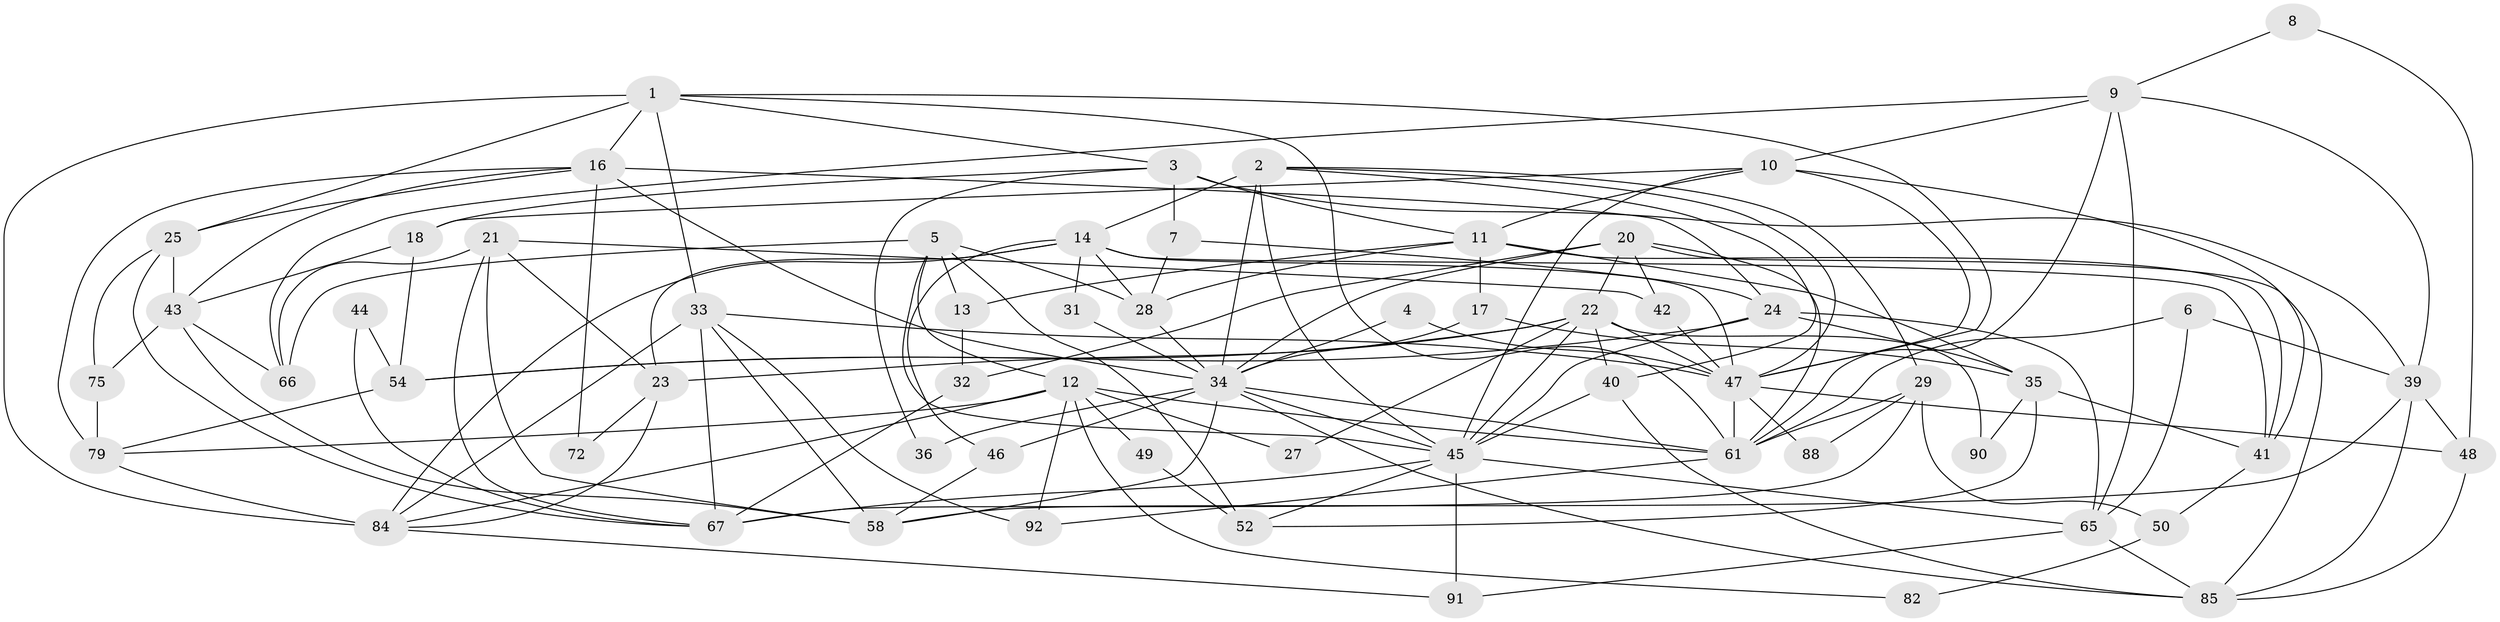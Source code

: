 // original degree distribution, {6: 0.11578947368421053, 4: 0.2, 5: 0.21052631578947367, 2: 0.15789473684210525, 3: 0.2736842105263158, 7: 0.021052631578947368, 8: 0.021052631578947368}
// Generated by graph-tools (version 1.1) at 2025/41/03/06/25 10:41:53]
// undirected, 61 vertices, 151 edges
graph export_dot {
graph [start="1"]
  node [color=gray90,style=filled];
  1 [super="+64"];
  2 [super="+37"];
  3 [super="+68"];
  4;
  5 [super="+53"];
  6;
  7;
  8;
  9 [super="+69"];
  10 [super="+30"];
  11 [super="+76"];
  12 [super="+15"];
  13;
  14 [super="+26"];
  16 [super="+19"];
  17;
  18 [super="+60"];
  20 [super="+70"];
  21 [super="+83"];
  22 [super="+55"];
  23 [super="+94"];
  24 [super="+77"];
  25 [super="+73"];
  27;
  28 [super="+62"];
  29 [super="+59"];
  31;
  32;
  33 [super="+38"];
  34 [super="+56"];
  35 [super="+63"];
  36;
  39 [super="+95"];
  40;
  41;
  42;
  43 [super="+81"];
  44;
  45 [super="+86"];
  46;
  47 [super="+51"];
  48 [super="+57"];
  49;
  50;
  52 [super="+89"];
  54;
  58 [super="+93"];
  61 [super="+80"];
  65 [super="+74"];
  66 [super="+71"];
  67 [super="+78"];
  72;
  75;
  79;
  82;
  84 [super="+87"];
  85;
  88;
  90;
  91;
  92;
  1 -- 33 [weight=2];
  1 -- 47;
  1 -- 3;
  1 -- 16;
  1 -- 61;
  1 -- 25;
  1 -- 84;
  2 -- 45;
  2 -- 40;
  2 -- 47;
  2 -- 34;
  2 -- 29;
  2 -- 14;
  3 -- 11;
  3 -- 7;
  3 -- 36;
  3 -- 18;
  3 -- 39 [weight=2];
  4 -- 47;
  4 -- 34;
  5 -- 28;
  5 -- 13;
  5 -- 66;
  5 -- 52;
  5 -- 12;
  5 -- 45;
  6 -- 61;
  6 -- 39;
  6 -- 65;
  7 -- 28;
  7 -- 24;
  8 -- 48;
  8 -- 9;
  9 -- 61;
  9 -- 66;
  9 -- 39;
  9 -- 10;
  9 -- 65;
  10 -- 11;
  10 -- 18;
  10 -- 41;
  10 -- 45;
  10 -- 47;
  11 -- 41 [weight=2];
  11 -- 35;
  11 -- 17;
  11 -- 28;
  11 -- 13;
  12 -- 92;
  12 -- 27;
  12 -- 79;
  12 -- 82;
  12 -- 49;
  12 -- 84;
  12 -- 61;
  13 -- 32;
  14 -- 41;
  14 -- 47;
  14 -- 23;
  14 -- 46;
  14 -- 28;
  14 -- 31;
  14 -- 84;
  16 -- 34;
  16 -- 72;
  16 -- 24;
  16 -- 25;
  16 -- 43;
  16 -- 79;
  17 -- 34;
  17 -- 35;
  18 -- 54;
  18 -- 43 [weight=2];
  20 -- 61;
  20 -- 32;
  20 -- 42;
  20 -- 85;
  20 -- 34;
  20 -- 22;
  21 -- 42;
  21 -- 66;
  21 -- 23;
  21 -- 58;
  21 -- 67;
  22 -- 47;
  22 -- 40;
  22 -- 90;
  22 -- 45;
  22 -- 54;
  22 -- 23 [weight=2];
  22 -- 27;
  23 -- 72;
  23 -- 84;
  24 -- 35;
  24 -- 54;
  24 -- 45;
  24 -- 65;
  25 -- 75;
  25 -- 67;
  25 -- 43;
  28 -- 34;
  29 -- 50;
  29 -- 88;
  29 -- 61;
  29 -- 67;
  31 -- 34;
  32 -- 67;
  33 -- 84;
  33 -- 92;
  33 -- 67;
  33 -- 58;
  33 -- 47;
  34 -- 46;
  34 -- 36;
  34 -- 85;
  34 -- 58;
  34 -- 45;
  34 -- 61;
  35 -- 90;
  35 -- 52;
  35 -- 41;
  39 -- 85;
  39 -- 48;
  39 -- 58;
  40 -- 85;
  40 -- 45;
  41 -- 50;
  42 -- 47;
  43 -- 66;
  43 -- 75;
  43 -- 58;
  44 -- 54;
  44 -- 67;
  45 -- 91;
  45 -- 65;
  45 -- 52;
  45 -- 67;
  46 -- 58;
  47 -- 61;
  47 -- 48;
  47 -- 88;
  48 -- 85;
  49 -- 52;
  50 -- 82;
  54 -- 79;
  61 -- 92;
  65 -- 85;
  65 -- 91;
  75 -- 79;
  79 -- 84;
  84 -- 91;
}
